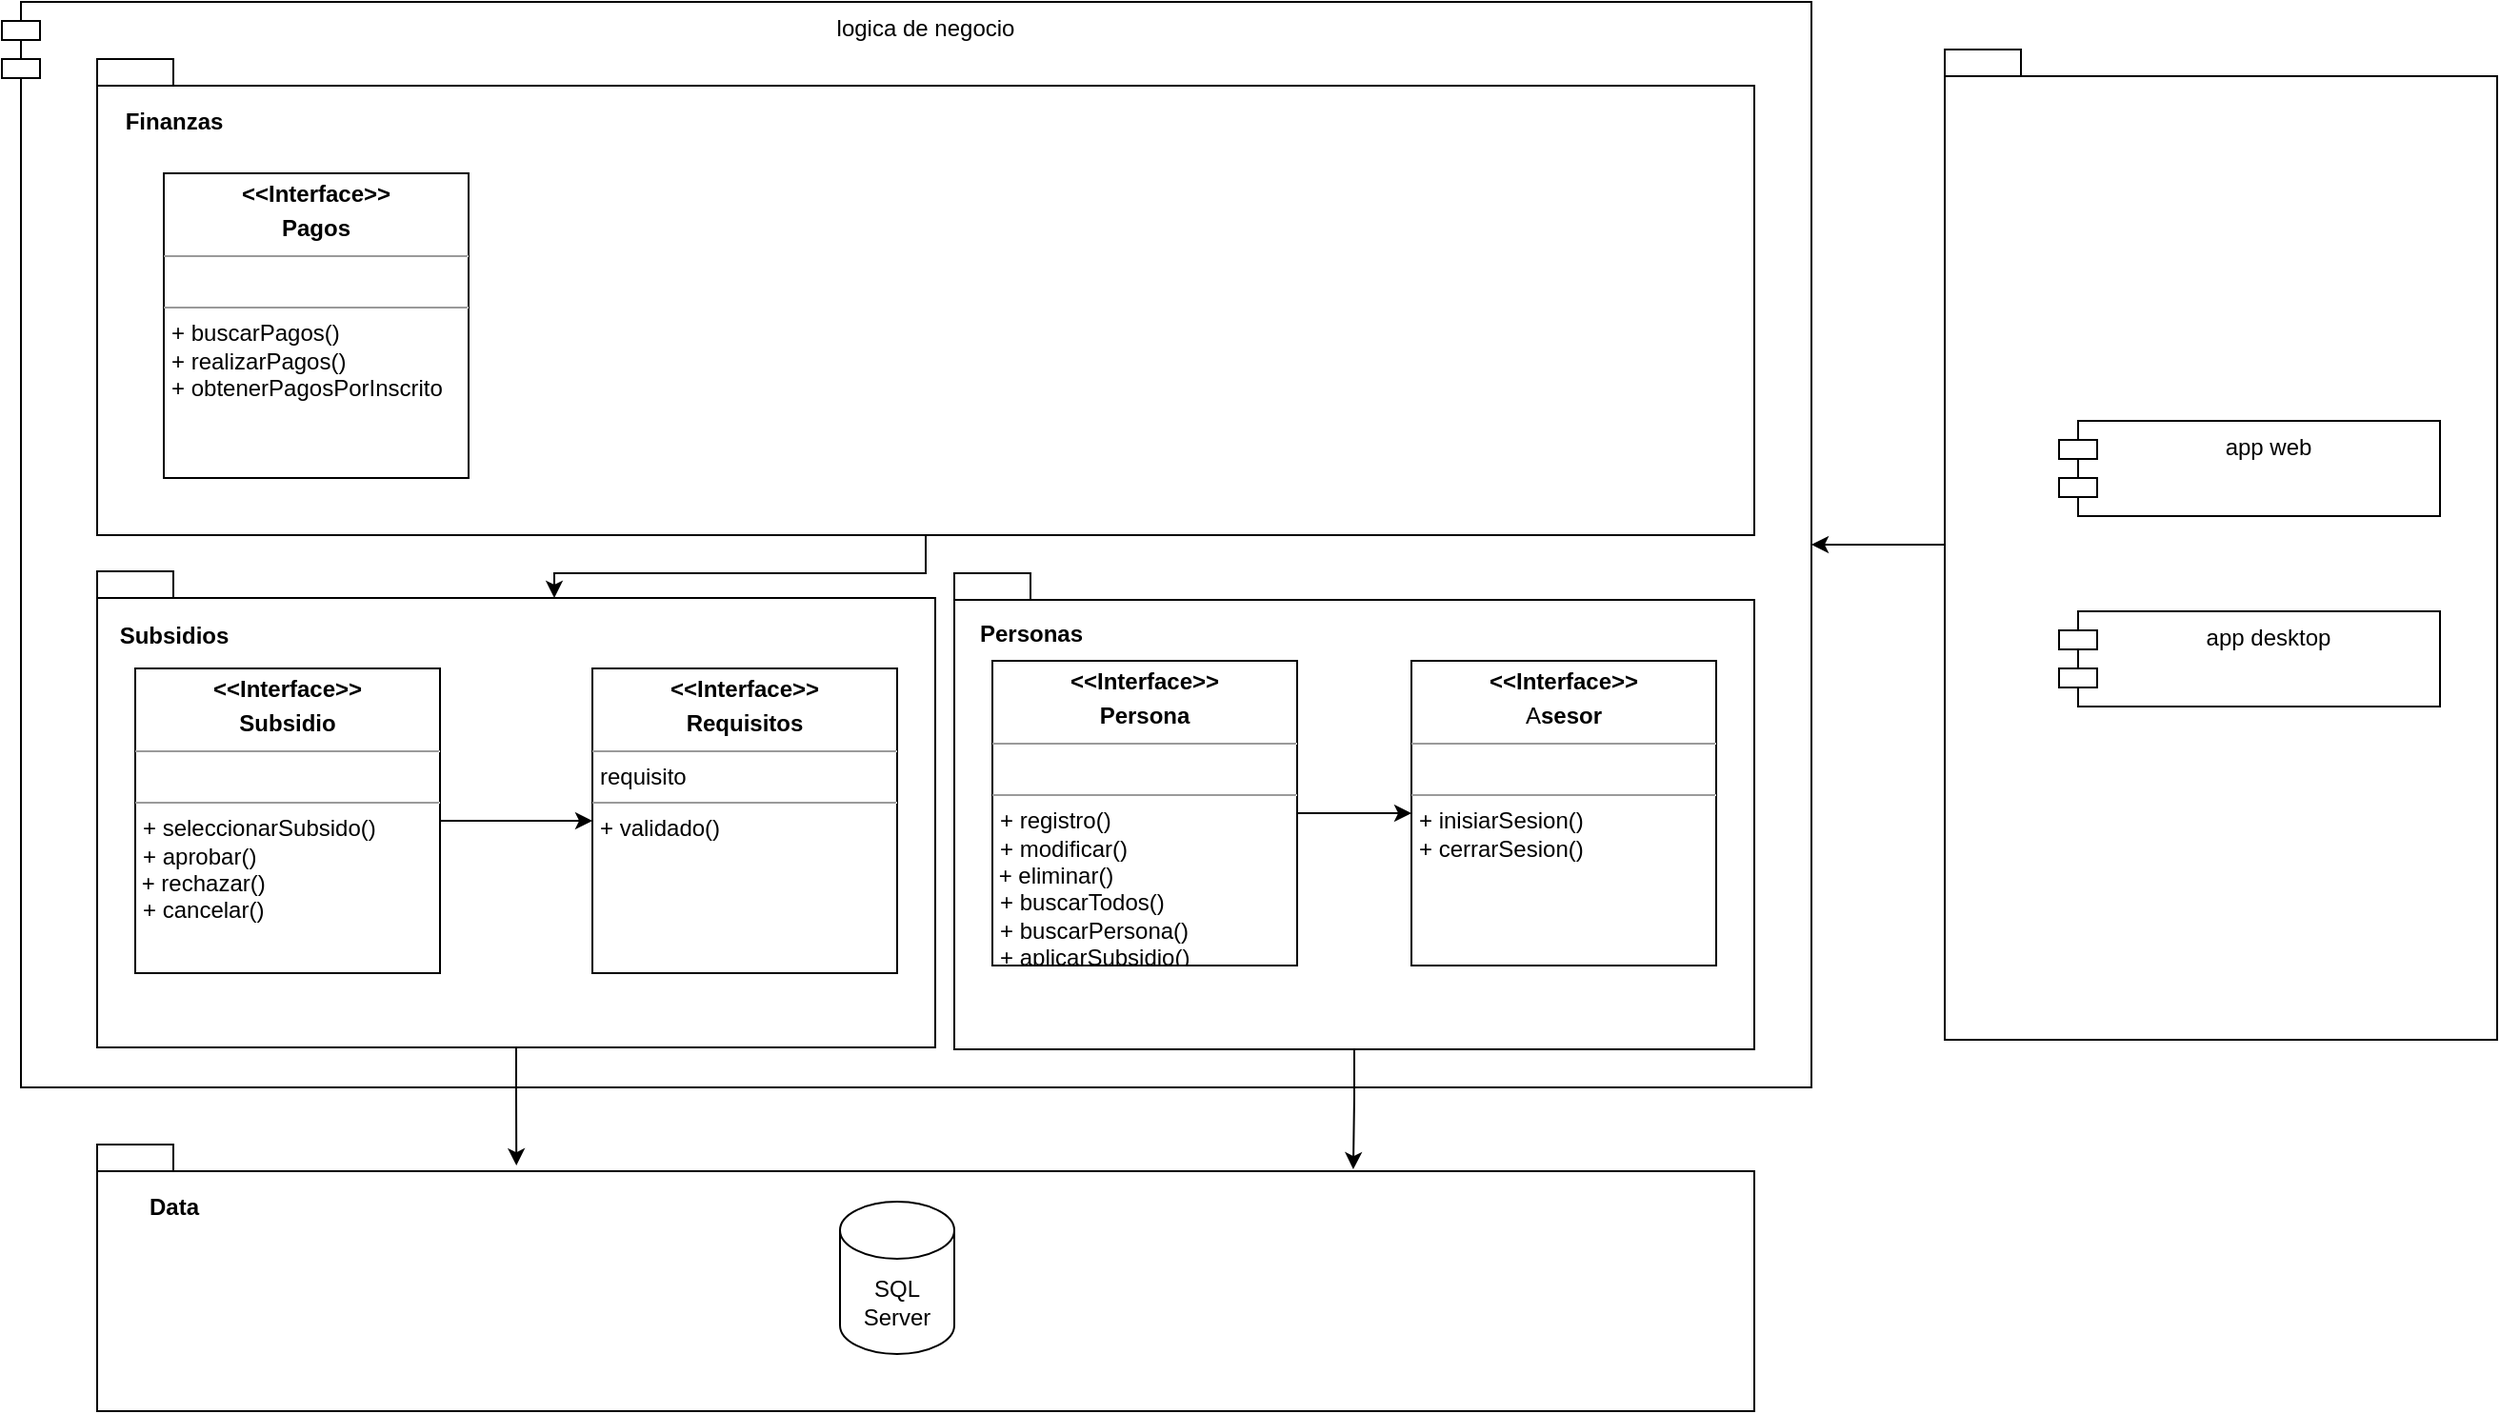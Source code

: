 <mxfile version="21.6.9" type="device">
  <diagram name="Página-1" id="RNShdIP2VEjxfcp-aFSu">
    <mxGraphModel dx="1434" dy="790" grid="1" gridSize="10" guides="1" tooltips="1" connect="1" arrows="1" fold="1" page="1" pageScale="1" pageWidth="827" pageHeight="1169" math="0" shadow="0">
      <root>
        <mxCell id="0" />
        <mxCell id="1" parent="0" />
        <mxCell id="97tvKU_tL1euMCC8tYEV-45" value="logica de negocio" style="shape=module;align=left;spacingLeft=20;align=center;verticalAlign=top;whiteSpace=wrap;html=1;" vertex="1" parent="1">
          <mxGeometry x="30" y="30" width="950" height="570" as="geometry" />
        </mxCell>
        <mxCell id="97tvKU_tL1euMCC8tYEV-37" style="edgeStyle=orthogonalEdgeStyle;rounded=0;orthogonalLoop=1;jettySize=auto;html=1;entryX=0;entryY=0;entryDx=240;entryDy=14;entryPerimeter=0;" edge="1" parent="1" source="97tvKU_tL1euMCC8tYEV-23" target="97tvKU_tL1euMCC8tYEV-27">
          <mxGeometry relative="1" as="geometry" />
        </mxCell>
        <mxCell id="97tvKU_tL1euMCC8tYEV-23" value="" style="shape=folder;fontStyle=1;spacingTop=10;tabWidth=40;tabHeight=14;tabPosition=left;html=1;whiteSpace=wrap;" vertex="1" parent="1">
          <mxGeometry x="80" y="60" width="870" height="250" as="geometry" />
        </mxCell>
        <mxCell id="97tvKU_tL1euMCC8tYEV-25" value="" style="shape=folder;fontStyle=1;spacingTop=10;tabWidth=40;tabHeight=14;tabPosition=left;html=1;whiteSpace=wrap;" vertex="1" parent="1">
          <mxGeometry x="80" y="630" width="870" height="140" as="geometry" />
        </mxCell>
        <mxCell id="97tvKU_tL1euMCC8tYEV-33" style="edgeStyle=orthogonalEdgeStyle;rounded=0;orthogonalLoop=1;jettySize=auto;html=1;entryX=0.758;entryY=0.093;entryDx=0;entryDy=0;entryPerimeter=0;" edge="1" parent="1" source="97tvKU_tL1euMCC8tYEV-26" target="97tvKU_tL1euMCC8tYEV-25">
          <mxGeometry relative="1" as="geometry" />
        </mxCell>
        <mxCell id="97tvKU_tL1euMCC8tYEV-26" value="" style="shape=folder;fontStyle=1;spacingTop=10;tabWidth=40;tabHeight=14;tabPosition=left;html=1;whiteSpace=wrap;" vertex="1" parent="1">
          <mxGeometry x="530" y="330" width="420" height="250" as="geometry" />
        </mxCell>
        <mxCell id="97tvKU_tL1euMCC8tYEV-34" style="edgeStyle=orthogonalEdgeStyle;rounded=0;orthogonalLoop=1;jettySize=auto;html=1;entryX=0.253;entryY=0.079;entryDx=0;entryDy=0;entryPerimeter=0;" edge="1" parent="1" source="97tvKU_tL1euMCC8tYEV-27" target="97tvKU_tL1euMCC8tYEV-25">
          <mxGeometry relative="1" as="geometry" />
        </mxCell>
        <mxCell id="97tvKU_tL1euMCC8tYEV-27" value="" style="shape=folder;fontStyle=1;spacingTop=10;tabWidth=40;tabHeight=14;tabPosition=left;html=1;whiteSpace=wrap;" vertex="1" parent="1">
          <mxGeometry x="80" y="329" width="440" height="250" as="geometry" />
        </mxCell>
        <mxCell id="97tvKU_tL1euMCC8tYEV-35" style="edgeStyle=orthogonalEdgeStyle;rounded=0;orthogonalLoop=1;jettySize=auto;html=1;entryX=0;entryY=0.5;entryDx=0;entryDy=0;" edge="1" parent="1" source="97tvKU_tL1euMCC8tYEV-18" target="97tvKU_tL1euMCC8tYEV-19">
          <mxGeometry relative="1" as="geometry" />
        </mxCell>
        <mxCell id="97tvKU_tL1euMCC8tYEV-18" value="&lt;p style=&quot;border-color: var(--border-color); margin: 4px 0px 0px; text-align: center;&quot;&gt;&lt;b style=&quot;border-color: var(--border-color);&quot;&gt;&amp;lt;&amp;lt;Interface&amp;gt;&amp;gt;&lt;/b&gt;&lt;/p&gt;&lt;p style=&quot;margin:0px;margin-top:4px;text-align:center;&quot;&gt;&lt;b&gt;P&lt;/b&gt;&lt;b style=&quot;background-color: initial;&quot;&gt;ersona&lt;/b&gt;&lt;/p&gt;&lt;hr size=&quot;1&quot;&gt;&lt;p style=&quot;margin:0px;margin-left:4px;&quot;&gt;&lt;br&gt;&lt;/p&gt;&lt;hr size=&quot;1&quot;&gt;&lt;p style=&quot;margin:0px;margin-left:4px;&quot;&gt;+ registro()&lt;/p&gt;&lt;p style=&quot;margin:0px;margin-left:4px;&quot;&gt;+ modificar()&lt;br&gt;&lt;/p&gt;&amp;nbsp;+ eliminar()&lt;p style=&quot;margin:0px;margin-left:4px;&quot;&gt;+ buscarTodos()&lt;br&gt;&lt;/p&gt;&lt;p style=&quot;margin:0px;margin-left:4px;&quot;&gt;+ buscarPersona()&lt;/p&gt;&lt;p style=&quot;margin:0px;margin-left:4px;&quot;&gt;+ aplicarSubsidio()&lt;/p&gt;" style="verticalAlign=top;align=left;overflow=fill;fontSize=12;fontFamily=Helvetica;html=1;whiteSpace=wrap;" vertex="1" parent="1">
          <mxGeometry x="550" y="376" width="160" height="160" as="geometry" />
        </mxCell>
        <mxCell id="97tvKU_tL1euMCC8tYEV-19" value="&lt;p style=&quot;border-color: var(--border-color); margin: 4px 0px 0px; text-align: center;&quot;&gt;&lt;b style=&quot;border-color: var(--border-color);&quot;&gt;&amp;lt;&amp;lt;Interface&amp;gt;&amp;gt;&lt;/b&gt;&lt;/p&gt;&lt;p style=&quot;margin:0px;margin-top:4px;text-align:center;&quot;&gt;A&lt;b&gt;sesor&lt;/b&gt;&lt;/p&gt;&lt;hr size=&quot;1&quot;&gt;&lt;p style=&quot;margin:0px;margin-left:4px;&quot;&gt;&lt;br&gt;&lt;/p&gt;&lt;hr size=&quot;1&quot;&gt;&lt;p style=&quot;border-color: var(--border-color); margin: 0px 0px 0px 4px;&quot;&gt;+ inisiarSesion()&lt;/p&gt;&lt;p style=&quot;border-color: var(--border-color); margin: 0px 0px 0px 4px;&quot;&gt;+ cerrarSesion()&lt;/p&gt;" style="verticalAlign=top;align=left;overflow=fill;fontSize=12;fontFamily=Helvetica;html=1;whiteSpace=wrap;" vertex="1" parent="1">
          <mxGeometry x="770" y="376" width="160" height="160" as="geometry" />
        </mxCell>
        <mxCell id="97tvKU_tL1euMCC8tYEV-28" value="Personas" style="text;align=center;fontStyle=1;verticalAlign=middle;spacingLeft=3;spacingRight=3;strokeColor=none;rotatable=0;points=[[0,0.5],[1,0.5]];portConstraint=eastwest;html=1;" vertex="1" parent="1">
          <mxGeometry x="530" y="349" width="80" height="26" as="geometry" />
        </mxCell>
        <mxCell id="97tvKU_tL1euMCC8tYEV-29" value="Subsidios" style="text;align=center;fontStyle=1;verticalAlign=middle;spacingLeft=3;spacingRight=3;strokeColor=none;rotatable=0;points=[[0,0.5],[1,0.5]];portConstraint=eastwest;html=1;" vertex="1" parent="1">
          <mxGeometry x="80" y="350" width="80" height="26" as="geometry" />
        </mxCell>
        <mxCell id="97tvKU_tL1euMCC8tYEV-30" value="Finanzas" style="text;align=center;fontStyle=1;verticalAlign=middle;spacingLeft=3;spacingRight=3;strokeColor=none;rotatable=0;points=[[0,0.5],[1,0.5]];portConstraint=eastwest;html=1;" vertex="1" parent="1">
          <mxGeometry x="80" y="80" width="80" height="26" as="geometry" />
        </mxCell>
        <mxCell id="97tvKU_tL1euMCC8tYEV-21" value="&lt;p style=&quot;border-color: var(--border-color); margin: 4px 0px 0px; text-align: center;&quot;&gt;&lt;b style=&quot;border-color: var(--border-color);&quot;&gt;&amp;lt;&amp;lt;Interface&amp;gt;&amp;gt;&lt;/b&gt;&lt;/p&gt;&lt;p style=&quot;margin:0px;margin-top:4px;text-align:center;&quot;&gt;&lt;b&gt;Requisitos&lt;/b&gt;&lt;/p&gt;&lt;hr size=&quot;1&quot;&gt;&lt;p style=&quot;margin:0px;margin-left:4px;&quot;&gt;requisito&lt;/p&gt;&lt;hr size=&quot;1&quot;&gt;&lt;p style=&quot;margin:0px;margin-left:4px;&quot;&gt;+ validado()&lt;/p&gt;&lt;p style=&quot;margin:0px;margin-left:4px;&quot;&gt;&lt;br&gt;&lt;/p&gt;" style="verticalAlign=top;align=left;overflow=fill;fontSize=12;fontFamily=Helvetica;html=1;whiteSpace=wrap;" vertex="1" parent="1">
          <mxGeometry x="340" y="380" width="160" height="160" as="geometry" />
        </mxCell>
        <mxCell id="97tvKU_tL1euMCC8tYEV-36" style="edgeStyle=orthogonalEdgeStyle;rounded=0;orthogonalLoop=1;jettySize=auto;html=1;entryX=0;entryY=0.5;entryDx=0;entryDy=0;" edge="1" parent="1" source="97tvKU_tL1euMCC8tYEV-20" target="97tvKU_tL1euMCC8tYEV-21">
          <mxGeometry relative="1" as="geometry" />
        </mxCell>
        <mxCell id="97tvKU_tL1euMCC8tYEV-20" value="&lt;p style=&quot;border-color: var(--border-color); margin: 4px 0px 0px; text-align: center;&quot;&gt;&lt;b style=&quot;border-color: var(--border-color);&quot;&gt;&amp;lt;&amp;lt;Interface&amp;gt;&amp;gt;&lt;/b&gt;&lt;/p&gt;&lt;p style=&quot;margin:0px;margin-top:4px;text-align:center;&quot;&gt;&lt;b&gt;Subsidio&lt;/b&gt;&lt;/p&gt;&lt;hr size=&quot;1&quot;&gt;&lt;p style=&quot;margin:0px;margin-left:4px;&quot;&gt;&lt;br&gt;&lt;/p&gt;&lt;hr size=&quot;1&quot;&gt;&lt;p style=&quot;margin:0px;margin-left:4px;&quot;&gt;+ seleccionarSubsido()&lt;/p&gt;&lt;p style=&quot;margin:0px;margin-left:4px;&quot;&gt;+ aprobar()&lt;br&gt;&lt;/p&gt;&amp;nbsp;+ rechazar()&lt;p style=&quot;margin:0px;margin-left:4px;&quot;&gt;+ cancelar()&lt;/p&gt;&lt;p style=&quot;margin:0px;margin-left:4px;&quot;&gt;&lt;br&gt;&lt;/p&gt;&lt;p style=&quot;margin:0px;margin-left:4px;&quot;&gt;&lt;br&gt;&lt;/p&gt;" style="verticalAlign=top;align=left;overflow=fill;fontSize=12;fontFamily=Helvetica;html=1;whiteSpace=wrap;" vertex="1" parent="1">
          <mxGeometry x="100" y="380" width="160" height="160" as="geometry" />
        </mxCell>
        <mxCell id="97tvKU_tL1euMCC8tYEV-22" value="&lt;p style=&quot;margin:0px;margin-top:4px;text-align:center;&quot;&gt;&lt;b&gt;&amp;lt;&amp;lt;Interface&amp;gt;&amp;gt;&lt;/b&gt;&lt;/p&gt;&lt;p style=&quot;margin:0px;margin-top:4px;text-align:center;&quot;&gt;&lt;b&gt;Pagos&lt;/b&gt;&lt;/p&gt;&lt;hr size=&quot;1&quot;&gt;&lt;p style=&quot;margin:0px;margin-left:4px;&quot;&gt;&lt;br&gt;&lt;/p&gt;&lt;hr size=&quot;1&quot;&gt;&lt;p style=&quot;border-color: var(--border-color); margin: 0px 0px 0px 4px;&quot;&gt;+ buscarPagos()&lt;/p&gt;&lt;p style=&quot;border-color: var(--border-color); margin: 0px 0px 0px 4px;&quot;&gt;+ realizarPagos()&lt;/p&gt;&lt;p style=&quot;border-color: var(--border-color); margin: 0px 0px 0px 4px;&quot;&gt;+ obtenerPagosPorInscrito&lt;/p&gt;" style="verticalAlign=top;align=left;overflow=fill;fontSize=12;fontFamily=Helvetica;html=1;whiteSpace=wrap;" vertex="1" parent="1">
          <mxGeometry x="115" y="120" width="160" height="160" as="geometry" />
        </mxCell>
        <mxCell id="97tvKU_tL1euMCC8tYEV-31" value="SQL Server" style="shape=cylinder3;whiteSpace=wrap;html=1;boundedLbl=1;backgroundOutline=1;size=15;" vertex="1" parent="1">
          <mxGeometry x="470" y="660" width="60" height="80" as="geometry" />
        </mxCell>
        <mxCell id="97tvKU_tL1euMCC8tYEV-32" value="Data" style="text;align=center;fontStyle=1;verticalAlign=middle;spacingLeft=3;spacingRight=3;strokeColor=none;rotatable=0;points=[[0,0.5],[1,0.5]];portConstraint=eastwest;html=1;" vertex="1" parent="1">
          <mxGeometry x="80" y="650" width="80" height="26" as="geometry" />
        </mxCell>
        <mxCell id="97tvKU_tL1euMCC8tYEV-46" style="edgeStyle=orthogonalEdgeStyle;rounded=0;orthogonalLoop=1;jettySize=auto;html=1;entryX=1;entryY=0.5;entryDx=0;entryDy=0;" edge="1" parent="1" source="97tvKU_tL1euMCC8tYEV-39" target="97tvKU_tL1euMCC8tYEV-45">
          <mxGeometry relative="1" as="geometry" />
        </mxCell>
        <mxCell id="97tvKU_tL1euMCC8tYEV-39" value="" style="shape=folder;fontStyle=1;spacingTop=10;tabWidth=40;tabHeight=14;tabPosition=left;html=1;whiteSpace=wrap;" vertex="1" parent="1">
          <mxGeometry x="1050" y="55" width="290" height="520" as="geometry" />
        </mxCell>
        <mxCell id="97tvKU_tL1euMCC8tYEV-40" value="app web" style="shape=module;align=left;spacingLeft=20;align=center;verticalAlign=top;whiteSpace=wrap;html=1;" vertex="1" parent="1">
          <mxGeometry x="1110" y="250" width="200" height="50" as="geometry" />
        </mxCell>
        <mxCell id="97tvKU_tL1euMCC8tYEV-41" value="app desktop" style="shape=module;align=left;spacingLeft=20;align=center;verticalAlign=top;whiteSpace=wrap;html=1;" vertex="1" parent="1">
          <mxGeometry x="1110" y="350" width="200" height="50" as="geometry" />
        </mxCell>
      </root>
    </mxGraphModel>
  </diagram>
</mxfile>
